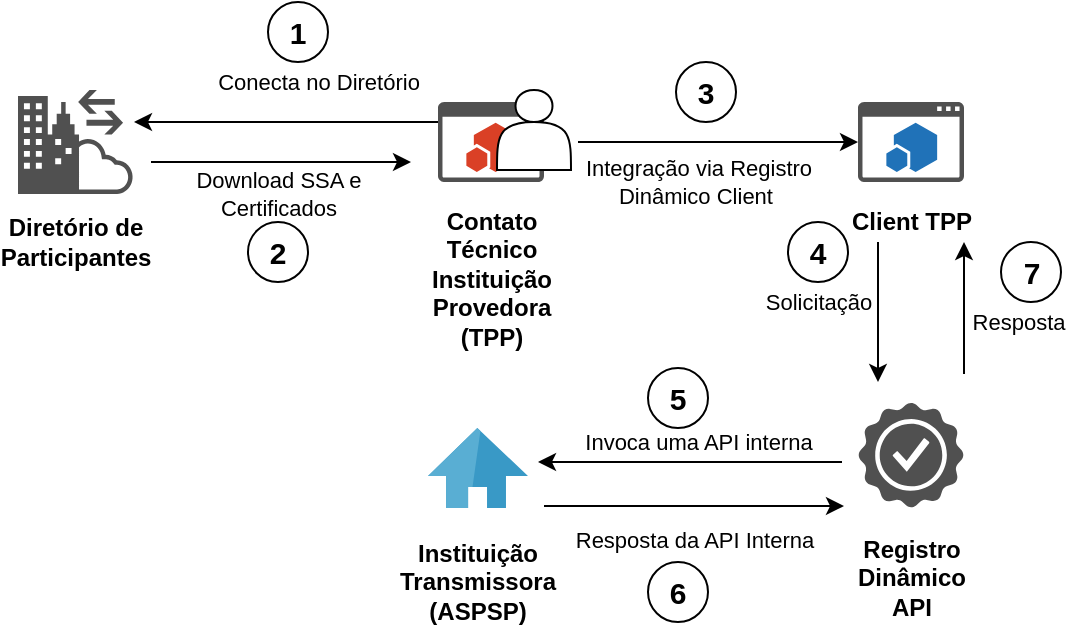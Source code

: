 <mxfile version="14.1.8" type="device"><diagram id="tXXBi2cSOgPF-Xz-fu1s" name="Página-1"><mxGraphModel dx="768" dy="482" grid="1" gridSize="10" guides="1" tooltips="1" connect="1" arrows="1" fold="1" page="1" pageScale="1" pageWidth="827" pageHeight="1169" math="0" shadow="0"><root><mxCell id="0"/><mxCell id="1" parent="0"/><mxCell id="1J2oGVtkCvCvHlcCwX2Q-60" value="" style="group" parent="1" vertex="1" connectable="0"><mxGeometry x="50" y="140" width="526.5" height="310" as="geometry"/></mxCell><mxCell id="1J2oGVtkCvCvHlcCwX2Q-5" value="" style="pointerEvents=1;shadow=0;dashed=0;html=1;strokeColor=none;fillColor=#505050;labelPosition=center;verticalLabelPosition=bottom;verticalAlign=top;outlineConnect=0;align=center;shape=mxgraph.office.concepts.app_for_office;" parent="1J2oGVtkCvCvHlcCwX2Q-60" vertex="1"><mxGeometry x="210" y="50" width="53" height="40" as="geometry"/></mxCell><mxCell id="1J2oGVtkCvCvHlcCwX2Q-6" value="" style="pointerEvents=1;shadow=0;dashed=0;html=1;strokeColor=none;fillColor=#505050;labelPosition=center;verticalLabelPosition=bottom;verticalAlign=top;outlineConnect=0;align=center;shape=mxgraph.office.concepts.app_for_sharepoint;" parent="1J2oGVtkCvCvHlcCwX2Q-60" vertex="1"><mxGeometry x="420" y="50" width="53" height="40" as="geometry"/></mxCell><mxCell id="1J2oGVtkCvCvHlcCwX2Q-7" value="" style="pointerEvents=1;shadow=0;dashed=0;html=1;strokeColor=none;fillColor=#505050;labelPosition=center;verticalLabelPosition=bottom;verticalAlign=top;outlineConnect=0;align=center;shape=mxgraph.office.concepts.best_practices;" parent="1J2oGVtkCvCvHlcCwX2Q-60" vertex="1"><mxGeometry x="420" y="200" width="53" height="53" as="geometry"/></mxCell><mxCell id="1J2oGVtkCvCvHlcCwX2Q-8" value="" style="pointerEvents=1;shadow=0;dashed=0;html=1;strokeColor=none;fillColor=#505050;labelPosition=center;verticalLabelPosition=bottom;verticalAlign=top;outlineConnect=0;align=center;shape=mxgraph.office.concepts.hybrid;" parent="1J2oGVtkCvCvHlcCwX2Q-60" vertex="1"><mxGeometry y="44" width="58" height="52" as="geometry"/></mxCell><mxCell id="1J2oGVtkCvCvHlcCwX2Q-10" value="Conecta no Diretório" style="edgeStyle=orthogonalEdgeStyle;rounded=0;orthogonalLoop=1;jettySize=auto;html=1;" parent="1J2oGVtkCvCvHlcCwX2Q-60" source="1J2oGVtkCvCvHlcCwX2Q-5" target="1J2oGVtkCvCvHlcCwX2Q-8" edge="1"><mxGeometry x="-0.21" y="-20" relative="1" as="geometry"><Array as="points"><mxPoint x="170" y="60"/><mxPoint x="170" y="60"/></Array><mxPoint as="offset"/></mxGeometry></mxCell><mxCell id="1J2oGVtkCvCvHlcCwX2Q-11" value="Diretório de Participantes" style="text;html=1;strokeColor=none;fillColor=none;align=center;verticalAlign=middle;whiteSpace=wrap;rounded=0;fontStyle=1" parent="1J2oGVtkCvCvHlcCwX2Q-60" vertex="1"><mxGeometry x="9" y="110" width="40" height="20" as="geometry"/></mxCell><mxCell id="1J2oGVtkCvCvHlcCwX2Q-12" value="Contato Técnico Instituição Provedora&lt;br&gt;(TPP)" style="text;whiteSpace=wrap;html=1;align=center;fontStyle=1" parent="1J2oGVtkCvCvHlcCwX2Q-60" vertex="1"><mxGeometry x="196.5" y="96" width="80" height="30" as="geometry"/></mxCell><mxCell id="1J2oGVtkCvCvHlcCwX2Q-13" value="" style="shape=actor;whiteSpace=wrap;html=1;align=center;" parent="1J2oGVtkCvCvHlcCwX2Q-60" vertex="1"><mxGeometry x="239.5" y="44" width="37" height="40" as="geometry"/></mxCell><mxCell id="1J2oGVtkCvCvHlcCwX2Q-16" value="" style="endArrow=classic;html=1;" parent="1J2oGVtkCvCvHlcCwX2Q-60" edge="1"><mxGeometry relative="1" as="geometry"><mxPoint x="66.5" y="80" as="sourcePoint"/><mxPoint x="196.5" y="80" as="targetPoint"/></mxGeometry></mxCell><mxCell id="1J2oGVtkCvCvHlcCwX2Q-17" value="Download SSA e &lt;br&gt;Certificados" style="edgeLabel;resizable=0;html=1;align=center;verticalAlign=middle;" parent="1J2oGVtkCvCvHlcCwX2Q-16" connectable="0" vertex="1"><mxGeometry relative="1" as="geometry"><mxPoint x="-1.5" y="16" as="offset"/></mxGeometry></mxCell><mxCell id="1J2oGVtkCvCvHlcCwX2Q-18" value="" style="endArrow=classic;html=1;" parent="1J2oGVtkCvCvHlcCwX2Q-60" target="1J2oGVtkCvCvHlcCwX2Q-6" edge="1"><mxGeometry relative="1" as="geometry"><mxPoint x="280" y="70" as="sourcePoint"/><mxPoint x="380" y="70" as="targetPoint"/></mxGeometry></mxCell><mxCell id="1J2oGVtkCvCvHlcCwX2Q-19" value="Integração via Registro&lt;br&gt;Dinâmico Client&amp;nbsp;" style="edgeLabel;resizable=0;html=1;align=center;verticalAlign=middle;" parent="1J2oGVtkCvCvHlcCwX2Q-18" connectable="0" vertex="1"><mxGeometry relative="1" as="geometry"><mxPoint x="-10" y="20" as="offset"/></mxGeometry></mxCell><mxCell id="1J2oGVtkCvCvHlcCwX2Q-20" value="Client TPP" style="text;whiteSpace=wrap;html=1;align=center;fontStyle=1" parent="1J2oGVtkCvCvHlcCwX2Q-60" vertex="1"><mxGeometry x="406.5" y="96" width="80" height="30" as="geometry"/></mxCell><mxCell id="1J2oGVtkCvCvHlcCwX2Q-22" value="Registro Dinâmico&lt;br&gt;API" style="text;whiteSpace=wrap;html=1;align=center;fontStyle=1" parent="1J2oGVtkCvCvHlcCwX2Q-60" vertex="1"><mxGeometry x="406.5" y="260" width="80" height="30" as="geometry"/></mxCell><mxCell id="1J2oGVtkCvCvHlcCwX2Q-23" value="" style="endArrow=classic;html=1;" parent="1J2oGVtkCvCvHlcCwX2Q-60" edge="1"><mxGeometry width="50" height="50" relative="1" as="geometry"><mxPoint x="430" y="120" as="sourcePoint"/><mxPoint x="430" y="190" as="targetPoint"/></mxGeometry></mxCell><mxCell id="1J2oGVtkCvCvHlcCwX2Q-31" value="Solicitação" style="edgeLabel;html=1;align=center;verticalAlign=middle;resizable=0;points=[];" parent="1J2oGVtkCvCvHlcCwX2Q-23" vertex="1" connectable="0"><mxGeometry x="-0.371" y="-1" relative="1" as="geometry"><mxPoint x="-29" y="8" as="offset"/></mxGeometry></mxCell><mxCell id="1J2oGVtkCvCvHlcCwX2Q-24" value="Resposta" style="endArrow=classic;html=1;" parent="1J2oGVtkCvCvHlcCwX2Q-60" edge="1"><mxGeometry x="-0.212" y="-27" width="50" height="50" relative="1" as="geometry"><mxPoint x="473" y="186" as="sourcePoint"/><mxPoint x="473" y="120" as="targetPoint"/><mxPoint as="offset"/></mxGeometry></mxCell><mxCell id="1J2oGVtkCvCvHlcCwX2Q-25" value="" style="endArrow=classic;html=1;" parent="1J2oGVtkCvCvHlcCwX2Q-60" edge="1"><mxGeometry relative="1" as="geometry"><mxPoint x="263" y="252" as="sourcePoint"/><mxPoint x="413" y="252" as="targetPoint"/></mxGeometry></mxCell><mxCell id="1J2oGVtkCvCvHlcCwX2Q-26" value="Resposta da API Interna" style="edgeLabel;resizable=0;html=1;align=center;verticalAlign=middle;" parent="1J2oGVtkCvCvHlcCwX2Q-25" connectable="0" vertex="1"><mxGeometry relative="1" as="geometry"><mxPoint y="17" as="offset"/></mxGeometry></mxCell><mxCell id="1J2oGVtkCvCvHlcCwX2Q-27" value="Invoca uma API interna" style="edgeStyle=orthogonalEdgeStyle;rounded=0;orthogonalLoop=1;jettySize=auto;html=1;" parent="1J2oGVtkCvCvHlcCwX2Q-60" edge="1"><mxGeometry x="-0.053" y="-10" relative="1" as="geometry"><mxPoint x="412" y="230" as="sourcePoint"/><mxPoint x="260" y="230" as="targetPoint"/><Array as="points"><mxPoint x="372" y="230"/><mxPoint x="372" y="230"/></Array><mxPoint as="offset"/></mxGeometry></mxCell><mxCell id="1J2oGVtkCvCvHlcCwX2Q-29" value="Instituição Transmissora&lt;br&gt;(ASPSP)" style="text;html=1;strokeColor=none;fillColor=none;align=center;verticalAlign=middle;whiteSpace=wrap;rounded=0;fontStyle=1" parent="1J2oGVtkCvCvHlcCwX2Q-60" vertex="1"><mxGeometry x="210" y="280" width="40" height="20" as="geometry"/></mxCell><mxCell id="1J2oGVtkCvCvHlcCwX2Q-30" value="" style="aspect=fixed;html=1;points=[];align=center;image;fontSize=12;image=img/lib/mscae/Azure_Home.svg;" parent="1J2oGVtkCvCvHlcCwX2Q-60" vertex="1"><mxGeometry x="205" y="213" width="50" height="40" as="geometry"/></mxCell><mxCell id="1J2oGVtkCvCvHlcCwX2Q-34" value="" style="group" parent="1J2oGVtkCvCvHlcCwX2Q-60" vertex="1" connectable="0"><mxGeometry x="120" width="40" height="30" as="geometry"/></mxCell><mxCell id="1J2oGVtkCvCvHlcCwX2Q-33" value="" style="ellipse;whiteSpace=wrap;html=1;aspect=fixed;align=center;" parent="1J2oGVtkCvCvHlcCwX2Q-34" vertex="1"><mxGeometry x="5" width="30" height="30" as="geometry"/></mxCell><mxCell id="1J2oGVtkCvCvHlcCwX2Q-32" value="1" style="text;html=1;strokeColor=none;fillColor=none;align=center;verticalAlign=middle;whiteSpace=wrap;rounded=0;fontStyle=1;fontSize=15;" parent="1J2oGVtkCvCvHlcCwX2Q-34" vertex="1"><mxGeometry y="5" width="40" height="20" as="geometry"/></mxCell><mxCell id="1J2oGVtkCvCvHlcCwX2Q-41" value="" style="group" parent="1J2oGVtkCvCvHlcCwX2Q-60" vertex="1" connectable="0"><mxGeometry x="310" y="280" width="40" height="30" as="geometry"/></mxCell><mxCell id="1J2oGVtkCvCvHlcCwX2Q-42" value="" style="ellipse;whiteSpace=wrap;html=1;aspect=fixed;align=center;" parent="1J2oGVtkCvCvHlcCwX2Q-41" vertex="1"><mxGeometry x="5" width="30" height="30" as="geometry"/></mxCell><mxCell id="1J2oGVtkCvCvHlcCwX2Q-43" value="6" style="text;html=1;strokeColor=none;fillColor=none;align=center;verticalAlign=middle;whiteSpace=wrap;rounded=0;fontStyle=1;fontSize=15;" parent="1J2oGVtkCvCvHlcCwX2Q-41" vertex="1"><mxGeometry y="5" width="40" height="20" as="geometry"/></mxCell><mxCell id="1J2oGVtkCvCvHlcCwX2Q-44" value="" style="group" parent="1J2oGVtkCvCvHlcCwX2Q-60" vertex="1" connectable="0"><mxGeometry x="310" y="183" width="40" height="30" as="geometry"/></mxCell><mxCell id="1J2oGVtkCvCvHlcCwX2Q-45" value="" style="ellipse;whiteSpace=wrap;html=1;aspect=fixed;align=center;" parent="1J2oGVtkCvCvHlcCwX2Q-44" vertex="1"><mxGeometry x="5" width="30" height="30" as="geometry"/></mxCell><mxCell id="1J2oGVtkCvCvHlcCwX2Q-46" value="5" style="text;html=1;strokeColor=none;fillColor=none;align=center;verticalAlign=middle;whiteSpace=wrap;rounded=0;fontStyle=1;fontSize=15;" parent="1J2oGVtkCvCvHlcCwX2Q-44" vertex="1"><mxGeometry y="5" width="40" height="20" as="geometry"/></mxCell><mxCell id="1J2oGVtkCvCvHlcCwX2Q-47" value="" style="group" parent="1J2oGVtkCvCvHlcCwX2Q-60" vertex="1" connectable="0"><mxGeometry x="486.5" y="120" width="40" height="30" as="geometry"/></mxCell><mxCell id="1J2oGVtkCvCvHlcCwX2Q-48" value="" style="ellipse;whiteSpace=wrap;html=1;aspect=fixed;align=center;" parent="1J2oGVtkCvCvHlcCwX2Q-47" vertex="1"><mxGeometry x="5" width="30" height="30" as="geometry"/></mxCell><mxCell id="1J2oGVtkCvCvHlcCwX2Q-49" value="7" style="text;html=1;strokeColor=none;fillColor=none;align=center;verticalAlign=middle;whiteSpace=wrap;rounded=0;fontStyle=1;fontSize=15;" parent="1J2oGVtkCvCvHlcCwX2Q-47" vertex="1"><mxGeometry y="5" width="40" height="20" as="geometry"/></mxCell><mxCell id="1J2oGVtkCvCvHlcCwX2Q-50" value="" style="group" parent="1J2oGVtkCvCvHlcCwX2Q-60" vertex="1" connectable="0"><mxGeometry x="380" y="110" width="40" height="30" as="geometry"/></mxCell><mxCell id="1J2oGVtkCvCvHlcCwX2Q-51" value="" style="ellipse;whiteSpace=wrap;html=1;aspect=fixed;align=center;" parent="1J2oGVtkCvCvHlcCwX2Q-50" vertex="1"><mxGeometry x="5" width="30" height="30" as="geometry"/></mxCell><mxCell id="1J2oGVtkCvCvHlcCwX2Q-52" value="4" style="text;html=1;strokeColor=none;fillColor=none;align=center;verticalAlign=middle;whiteSpace=wrap;rounded=0;fontStyle=1;fontSize=15;" parent="1J2oGVtkCvCvHlcCwX2Q-50" vertex="1"><mxGeometry y="5" width="40" height="20" as="geometry"/></mxCell><mxCell id="1J2oGVtkCvCvHlcCwX2Q-53" value="" style="group" parent="1J2oGVtkCvCvHlcCwX2Q-60" vertex="1" connectable="0"><mxGeometry x="324" y="30" width="40" height="30" as="geometry"/></mxCell><mxCell id="1J2oGVtkCvCvHlcCwX2Q-54" value="" style="ellipse;whiteSpace=wrap;html=1;aspect=fixed;align=center;" parent="1J2oGVtkCvCvHlcCwX2Q-53" vertex="1"><mxGeometry x="5" width="30" height="30" as="geometry"/></mxCell><mxCell id="1J2oGVtkCvCvHlcCwX2Q-55" value="3" style="text;html=1;strokeColor=none;fillColor=none;align=center;verticalAlign=middle;whiteSpace=wrap;rounded=0;fontStyle=1;fontSize=15;" parent="1J2oGVtkCvCvHlcCwX2Q-53" vertex="1"><mxGeometry y="5" width="40" height="20" as="geometry"/></mxCell><mxCell id="1J2oGVtkCvCvHlcCwX2Q-56" value="" style="group" parent="1J2oGVtkCvCvHlcCwX2Q-60" vertex="1" connectable="0"><mxGeometry x="110" y="110" width="40" height="30" as="geometry"/></mxCell><mxCell id="1J2oGVtkCvCvHlcCwX2Q-57" value="" style="ellipse;whiteSpace=wrap;html=1;aspect=fixed;align=center;" parent="1J2oGVtkCvCvHlcCwX2Q-56" vertex="1"><mxGeometry x="5" width="30" height="30" as="geometry"/></mxCell><mxCell id="1J2oGVtkCvCvHlcCwX2Q-58" value="2" style="text;html=1;strokeColor=none;fillColor=none;align=center;verticalAlign=middle;whiteSpace=wrap;rounded=0;fontStyle=1;fontSize=15;" parent="1J2oGVtkCvCvHlcCwX2Q-56" vertex="1"><mxGeometry y="5" width="40" height="20" as="geometry"/></mxCell></root></mxGraphModel></diagram></mxfile>